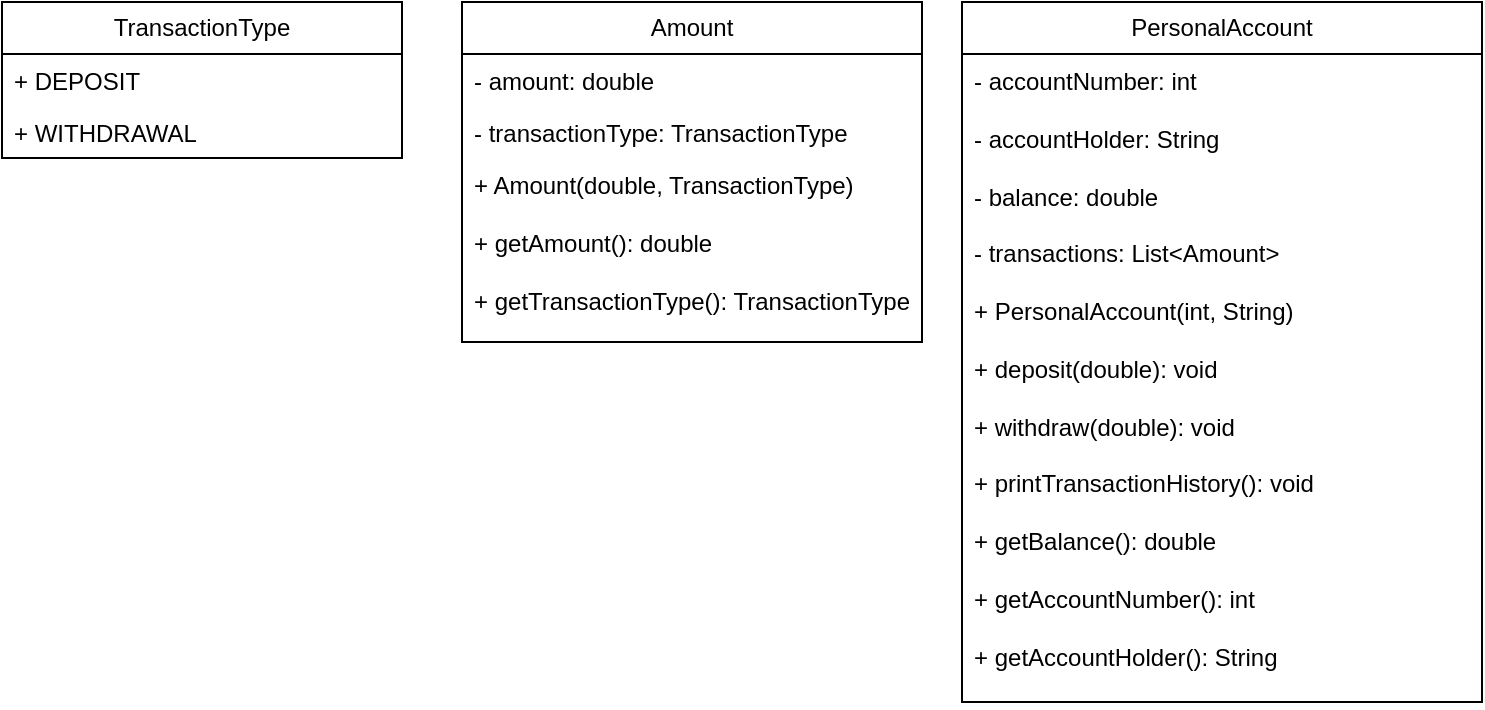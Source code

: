 <mxfile version="24.7.17">
  <diagram name="Page-1" id="UCcJz2lOJOK9D-MnXQc0">
    <mxGraphModel dx="1434" dy="780" grid="1" gridSize="10" guides="1" tooltips="1" connect="1" arrows="1" fold="1" page="1" pageScale="1" pageWidth="850" pageHeight="1100" math="0" shadow="0">
      <root>
        <mxCell id="0" />
        <mxCell id="1" parent="0" />
        <mxCell id="fNQLoPH08MSTCBShHtuU-1" value="TransactionType" style="swimlane;fontStyle=0;childLayout=stackLayout;horizontal=1;startSize=26;fillColor=none;horizontalStack=0;resizeParent=1;resizeParentMax=0;resizeLast=0;collapsible=1;marginBottom=0;whiteSpace=wrap;html=1;" vertex="1" parent="1">
          <mxGeometry x="40" y="40" width="200" height="78" as="geometry" />
        </mxCell>
        <mxCell id="fNQLoPH08MSTCBShHtuU-2" value="+&amp;nbsp;DEPOSIT" style="text;strokeColor=none;fillColor=none;align=left;verticalAlign=top;spacingLeft=4;spacingRight=4;overflow=hidden;rotatable=0;points=[[0,0.5],[1,0.5]];portConstraint=eastwest;whiteSpace=wrap;html=1;" vertex="1" parent="fNQLoPH08MSTCBShHtuU-1">
          <mxGeometry y="26" width="200" height="26" as="geometry" />
        </mxCell>
        <mxCell id="fNQLoPH08MSTCBShHtuU-3" value="&lt;span class=&quot;hljs-operator&quot;&gt;+&lt;/span&gt; WITHDRAWAL&amp;nbsp;" style="text;strokeColor=none;fillColor=none;align=left;verticalAlign=top;spacingLeft=4;spacingRight=4;overflow=hidden;rotatable=0;points=[[0,0.5],[1,0.5]];portConstraint=eastwest;whiteSpace=wrap;html=1;" vertex="1" parent="fNQLoPH08MSTCBShHtuU-1">
          <mxGeometry y="52" width="200" height="26" as="geometry" />
        </mxCell>
        <mxCell id="fNQLoPH08MSTCBShHtuU-5" value=" PersonalAccount" style="swimlane;fontStyle=0;childLayout=stackLayout;horizontal=1;startSize=26;fillColor=none;horizontalStack=0;resizeParent=1;resizeParentMax=0;resizeLast=0;collapsible=1;marginBottom=0;whiteSpace=wrap;html=1;" vertex="1" parent="1">
          <mxGeometry x="520" y="40" width="260" height="350" as="geometry" />
        </mxCell>
        <mxCell id="fNQLoPH08MSTCBShHtuU-6" value="&lt;span class=&quot;hljs-operator&quot;&gt;-&lt;/span&gt; accountNumber: &lt;span class=&quot;hljs-type&quot;&gt;int&lt;/span&gt;&amp;nbsp;&lt;div&gt;&lt;span class=&quot;hljs-operator&quot;&gt;&lt;br&gt;&lt;/span&gt;&lt;/div&gt;&lt;div&gt;&lt;span class=&quot;hljs-operator&quot;&gt;-&lt;/span&gt; accountHolder: String&lt;br&gt;&lt;span class=&quot;hljs-operator&quot;&gt;&lt;br&gt;&lt;/span&gt;&lt;div&gt;&lt;span class=&quot;hljs-operator&quot;&gt;-&lt;/span&gt; balance: &lt;span class=&quot;hljs-keyword&quot;&gt;double&lt;/span&gt;&lt;div&gt;&lt;span class=&quot;hljs-operator&quot;&gt;&lt;br&gt;&lt;/span&gt;&lt;/div&gt;&lt;div&gt;&lt;span class=&quot;hljs-operator&quot;&gt;-&lt;/span&gt; transactions: List&lt;span class=&quot;hljs-operator&quot;&gt;&amp;lt;&lt;/span&gt;Amount&lt;span class=&quot;hljs-operator&quot;&gt;&amp;gt;&lt;/span&gt;&amp;nbsp;&lt;div&gt;&lt;span class=&quot;hljs-operator&quot;&gt;&lt;br&gt;&lt;/span&gt;&lt;/div&gt;&lt;div&gt;&lt;span class=&quot;hljs-operator&quot;&gt;+&lt;/span&gt; PersonalAccount(&lt;span class=&quot;hljs-type&quot;&gt;int&lt;/span&gt;, String)&lt;div&gt;&lt;span class=&quot;hljs-operator&quot;&gt;&lt;br&gt;&lt;/span&gt;&lt;/div&gt;&lt;div&gt;&lt;span class=&quot;hljs-operator&quot;&gt;+&lt;/span&gt; deposit(&lt;span class=&quot;hljs-keyword&quot;&gt;double&lt;/span&gt;): void&lt;div&gt;&lt;span class=&quot;hljs-operator&quot;&gt;&lt;br&gt;&lt;/span&gt;&lt;/div&gt;&lt;div&gt;&lt;span class=&quot;hljs-operator&quot;&gt;+&lt;/span&gt; withdraw(&lt;span class=&quot;hljs-keyword&quot;&gt;double&lt;/span&gt;): void&lt;div&gt;&lt;span class=&quot;hljs-operator&quot;&gt;&lt;br&gt;&lt;/span&gt;&lt;/div&gt;&lt;div&gt;&lt;span class=&quot;hljs-operator&quot;&gt;+&lt;/span&gt; printTransactionHistory(): void&lt;div&gt;&lt;span class=&quot;hljs-operator&quot;&gt;&lt;br&gt;&lt;/span&gt;&lt;/div&gt;&lt;div&gt;&lt;span class=&quot;hljs-operator&quot;&gt;+&lt;/span&gt; getBalance(): &lt;span class=&quot;hljs-keyword&quot;&gt;double&lt;/span&gt;&lt;div&gt;&lt;span class=&quot;hljs-operator&quot;&gt;&lt;br&gt;&lt;/span&gt;&lt;/div&gt;&lt;div&gt;&lt;span class=&quot;hljs-operator&quot;&gt;+&lt;/span&gt; getAccountNumber(): &lt;span class=&quot;hljs-type&quot;&gt;int&lt;/span&gt;&lt;div&gt;&lt;span class=&quot;hljs-operator&quot;&gt;&lt;br&gt;&lt;/span&gt;&lt;/div&gt;&lt;div&gt;&lt;span class=&quot;hljs-operator&quot;&gt;+&lt;/span&gt; getAccountHolder(): String&lt;/div&gt;&lt;/div&gt;&lt;/div&gt;&lt;/div&gt;&lt;/div&gt;&lt;/div&gt;&lt;/div&gt;&lt;/div&gt;&lt;/div&gt;&lt;/div&gt;" style="text;strokeColor=none;fillColor=none;align=left;verticalAlign=top;spacingLeft=4;spacingRight=4;overflow=hidden;rotatable=0;points=[[0,0.5],[1,0.5]];portConstraint=eastwest;whiteSpace=wrap;html=1;" vertex="1" parent="fNQLoPH08MSTCBShHtuU-5">
          <mxGeometry y="26" width="260" height="324" as="geometry" />
        </mxCell>
        <mxCell id="fNQLoPH08MSTCBShHtuU-9" value="Amount" style="swimlane;fontStyle=0;childLayout=stackLayout;horizontal=1;startSize=26;fillColor=none;horizontalStack=0;resizeParent=1;resizeParentMax=0;resizeLast=0;collapsible=1;marginBottom=0;whiteSpace=wrap;html=1;" vertex="1" parent="1">
          <mxGeometry x="270" y="40" width="230" height="170" as="geometry" />
        </mxCell>
        <mxCell id="fNQLoPH08MSTCBShHtuU-10" value="&lt;span class=&quot;hljs-operator&quot;&gt;-&lt;/span&gt; amount: &lt;span class=&quot;hljs-keyword&quot;&gt;double&lt;/span&gt;" style="text;strokeColor=none;fillColor=none;align=left;verticalAlign=top;spacingLeft=4;spacingRight=4;overflow=hidden;rotatable=0;points=[[0,0.5],[1,0.5]];portConstraint=eastwest;whiteSpace=wrap;html=1;" vertex="1" parent="fNQLoPH08MSTCBShHtuU-9">
          <mxGeometry y="26" width="230" height="26" as="geometry" />
        </mxCell>
        <mxCell id="fNQLoPH08MSTCBShHtuU-11" value="&lt;span class=&quot;hljs-operator&quot;&gt;-&lt;/span&gt; transactionType: TransactionType" style="text;strokeColor=none;fillColor=none;align=left;verticalAlign=top;spacingLeft=4;spacingRight=4;overflow=hidden;rotatable=0;points=[[0,0.5],[1,0.5]];portConstraint=eastwest;whiteSpace=wrap;html=1;" vertex="1" parent="fNQLoPH08MSTCBShHtuU-9">
          <mxGeometry y="52" width="230" height="26" as="geometry" />
        </mxCell>
        <mxCell id="fNQLoPH08MSTCBShHtuU-12" value="&lt;span class=&quot;hljs-operator&quot;&gt;+&lt;/span&gt; Amount(&lt;span class=&quot;hljs-keyword&quot;&gt;double&lt;/span&gt;, TransactionType)&lt;div&gt;&lt;br&gt;&lt;div&gt;&lt;span style=&quot;background-color: initial;&quot; class=&quot;hljs-operator&quot;&gt;+&lt;/span&gt;&lt;span style=&quot;background-color: initial;&quot;&gt; getAmount(): &lt;/span&gt;&lt;span style=&quot;background-color: initial;&quot; class=&quot;hljs-keyword&quot;&gt;double&lt;/span&gt;&lt;/div&gt;&lt;div&gt;&lt;span style=&quot;background-color: initial;&quot;&gt;&amp;nbsp;&lt;/span&gt;&lt;/div&gt;&lt;div&gt;&lt;span style=&quot;background-color: initial;&quot; class=&quot;hljs-operator&quot;&gt;+&amp;nbsp;&lt;/span&gt;&lt;span style=&quot;background-color: initial;&quot;&gt;getTransactionType(): TransactionType&lt;/span&gt;&lt;br&gt;&lt;/div&gt;&lt;/div&gt;" style="text;strokeColor=none;fillColor=none;align=left;verticalAlign=top;spacingLeft=4;spacingRight=4;overflow=hidden;rotatable=0;points=[[0,0.5],[1,0.5]];portConstraint=eastwest;whiteSpace=wrap;html=1;" vertex="1" parent="fNQLoPH08MSTCBShHtuU-9">
          <mxGeometry y="78" width="230" height="92" as="geometry" />
        </mxCell>
      </root>
    </mxGraphModel>
  </diagram>
</mxfile>

